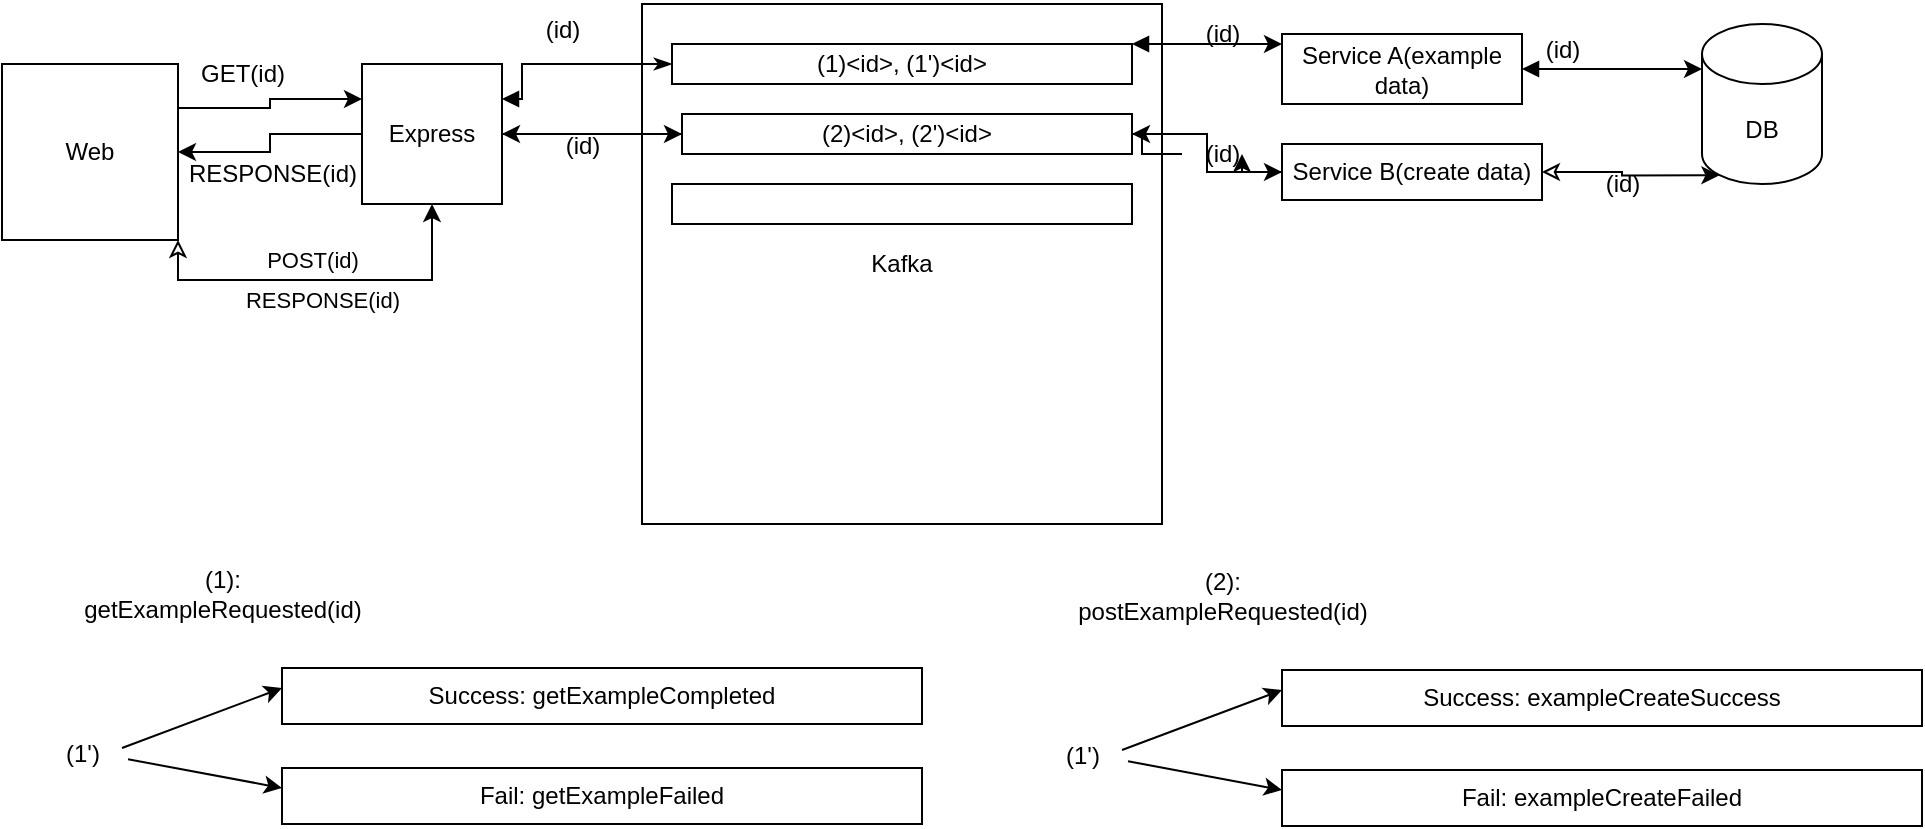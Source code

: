 <mxfile version="24.7.6">
  <diagram name="Trang-1" id="XgLnWz_J2M41_32EPGBo">
    <mxGraphModel dx="1901" dy="522" grid="1" gridSize="10" guides="1" tooltips="1" connect="1" arrows="1" fold="1" page="1" pageScale="1" pageWidth="827" pageHeight="1169" math="0" shadow="0">
      <root>
        <mxCell id="0" />
        <mxCell id="1" parent="0" />
        <mxCell id="T3QExzqAtfYwjSGKK7Z7-4" value="Kafka" style="whiteSpace=wrap;html=1;aspect=fixed;" vertex="1" parent="1">
          <mxGeometry x="210" y="12" width="260" height="260" as="geometry" />
        </mxCell>
        <mxCell id="T3QExzqAtfYwjSGKK7Z7-1" value="DB" style="shape=cylinder3;whiteSpace=wrap;html=1;boundedLbl=1;backgroundOutline=1;size=15;" vertex="1" parent="1">
          <mxGeometry x="740" y="22" width="60" height="80" as="geometry" />
        </mxCell>
        <mxCell id="T3QExzqAtfYwjSGKK7Z7-9" style="edgeStyle=orthogonalEdgeStyle;rounded=0;orthogonalLoop=1;jettySize=auto;html=1;exitX=1;exitY=0.25;exitDx=0;exitDy=0;entryX=0;entryY=0.25;entryDx=0;entryDy=0;" edge="1" parent="1" source="T3QExzqAtfYwjSGKK7Z7-2" target="T3QExzqAtfYwjSGKK7Z7-3">
          <mxGeometry relative="1" as="geometry" />
        </mxCell>
        <mxCell id="T3QExzqAtfYwjSGKK7Z7-38" style="edgeStyle=orthogonalEdgeStyle;rounded=0;orthogonalLoop=1;jettySize=auto;html=1;exitX=1;exitY=1;exitDx=0;exitDy=0;entryX=0.5;entryY=1;entryDx=0;entryDy=0;startArrow=classic;startFill=0;" edge="1" parent="1" source="T3QExzqAtfYwjSGKK7Z7-2" target="T3QExzqAtfYwjSGKK7Z7-3">
          <mxGeometry relative="1" as="geometry" />
        </mxCell>
        <mxCell id="T3QExzqAtfYwjSGKK7Z7-39" value="POST(id)" style="edgeLabel;html=1;align=center;verticalAlign=middle;resizable=0;points=[];" vertex="1" connectable="0" parent="T3QExzqAtfYwjSGKK7Z7-38">
          <mxGeometry x="0.008" y="4" relative="1" as="geometry">
            <mxPoint x="-6" y="-6" as="offset" />
          </mxGeometry>
        </mxCell>
        <mxCell id="T3QExzqAtfYwjSGKK7Z7-47" value="RESPONSE(id)" style="edgeLabel;html=1;align=center;verticalAlign=middle;resizable=0;points=[];" vertex="1" connectable="0" parent="T3QExzqAtfYwjSGKK7Z7-38">
          <mxGeometry x="0.008" y="4" relative="1" as="geometry">
            <mxPoint x="-1" y="14" as="offset" />
          </mxGeometry>
        </mxCell>
        <mxCell id="T3QExzqAtfYwjSGKK7Z7-2" value="Web" style="whiteSpace=wrap;html=1;aspect=fixed;" vertex="1" parent="1">
          <mxGeometry x="-110" y="42" width="88" height="88" as="geometry" />
        </mxCell>
        <mxCell id="T3QExzqAtfYwjSGKK7Z7-12" style="edgeStyle=orthogonalEdgeStyle;rounded=0;orthogonalLoop=1;jettySize=auto;html=1;exitX=1;exitY=0.25;exitDx=0;exitDy=0;entryX=0;entryY=0.5;entryDx=0;entryDy=0;endArrow=classicThin;endFill=1;startArrow=block;startFill=1;" edge="1" parent="1" source="T3QExzqAtfYwjSGKK7Z7-3" target="T3QExzqAtfYwjSGKK7Z7-5">
          <mxGeometry relative="1" as="geometry">
            <Array as="points">
              <mxPoint x="150" y="60" />
              <mxPoint x="150" y="42" />
            </Array>
          </mxGeometry>
        </mxCell>
        <mxCell id="T3QExzqAtfYwjSGKK7Z7-26" style="edgeStyle=orthogonalEdgeStyle;rounded=0;orthogonalLoop=1;jettySize=auto;html=1;exitX=0;exitY=0.5;exitDx=0;exitDy=0;entryX=1;entryY=0.5;entryDx=0;entryDy=0;" edge="1" parent="1" source="T3QExzqAtfYwjSGKK7Z7-3" target="T3QExzqAtfYwjSGKK7Z7-2">
          <mxGeometry relative="1" as="geometry" />
        </mxCell>
        <mxCell id="T3QExzqAtfYwjSGKK7Z7-40" style="edgeStyle=orthogonalEdgeStyle;rounded=0;orthogonalLoop=1;jettySize=auto;html=1;" edge="1" parent="1" source="T3QExzqAtfYwjSGKK7Z7-3" target="T3QExzqAtfYwjSGKK7Z7-6">
          <mxGeometry relative="1" as="geometry" />
        </mxCell>
        <mxCell id="T3QExzqAtfYwjSGKK7Z7-3" value="Express" style="whiteSpace=wrap;html=1;aspect=fixed;" vertex="1" parent="1">
          <mxGeometry x="70" y="42" width="70" height="70" as="geometry" />
        </mxCell>
        <mxCell id="T3QExzqAtfYwjSGKK7Z7-17" value="" style="edgeStyle=orthogonalEdgeStyle;rounded=0;orthogonalLoop=1;jettySize=auto;html=1;startArrow=block;startFill=1;" edge="1" parent="1" source="T3QExzqAtfYwjSGKK7Z7-5" target="T3QExzqAtfYwjSGKK7Z7-14">
          <mxGeometry relative="1" as="geometry">
            <Array as="points">
              <mxPoint x="480" y="32" />
              <mxPoint x="480" y="32" />
            </Array>
          </mxGeometry>
        </mxCell>
        <mxCell id="T3QExzqAtfYwjSGKK7Z7-5" value="(1)&amp;lt;id&amp;gt;, (1&#39;)&amp;lt;id&amp;gt;" style="rounded=0;whiteSpace=wrap;html=1;" vertex="1" parent="1">
          <mxGeometry x="225" y="32" width="230" height="20" as="geometry" />
        </mxCell>
        <mxCell id="T3QExzqAtfYwjSGKK7Z7-42" style="edgeStyle=orthogonalEdgeStyle;rounded=0;orthogonalLoop=1;jettySize=auto;html=1;entryX=0;entryY=0.5;entryDx=0;entryDy=0;" edge="1" parent="1" source="T3QExzqAtfYwjSGKK7Z7-6" target="T3QExzqAtfYwjSGKK7Z7-41">
          <mxGeometry relative="1" as="geometry" />
        </mxCell>
        <mxCell id="T3QExzqAtfYwjSGKK7Z7-46" style="edgeStyle=orthogonalEdgeStyle;rounded=0;orthogonalLoop=1;jettySize=auto;html=1;entryX=1;entryY=0.5;entryDx=0;entryDy=0;" edge="1" parent="1" source="T3QExzqAtfYwjSGKK7Z7-6" target="T3QExzqAtfYwjSGKK7Z7-3">
          <mxGeometry relative="1" as="geometry" />
        </mxCell>
        <mxCell id="T3QExzqAtfYwjSGKK7Z7-6" value="(2)&amp;lt;id&amp;gt;, (2&#39;)&amp;lt;id&amp;gt;" style="rounded=0;whiteSpace=wrap;html=1;" vertex="1" parent="1">
          <mxGeometry x="230" y="67" width="225" height="20" as="geometry" />
        </mxCell>
        <mxCell id="T3QExzqAtfYwjSGKK7Z7-7" value="" style="rounded=0;whiteSpace=wrap;html=1;" vertex="1" parent="1">
          <mxGeometry x="225" y="102" width="230" height="20" as="geometry" />
        </mxCell>
        <mxCell id="T3QExzqAtfYwjSGKK7Z7-10" value="GET(id)" style="text;html=1;align=center;verticalAlign=middle;resizable=0;points=[];autosize=1;strokeColor=none;fillColor=none;" vertex="1" parent="1">
          <mxGeometry x="-25" y="32" width="70" height="30" as="geometry" />
        </mxCell>
        <mxCell id="T3QExzqAtfYwjSGKK7Z7-19" style="edgeStyle=orthogonalEdgeStyle;rounded=0;orthogonalLoop=1;jettySize=auto;html=1;exitX=1;exitY=0.5;exitDx=0;exitDy=0;startArrow=block;startFill=1;" edge="1" parent="1" source="T3QExzqAtfYwjSGKK7Z7-14" target="T3QExzqAtfYwjSGKK7Z7-1">
          <mxGeometry relative="1" as="geometry">
            <Array as="points">
              <mxPoint x="720" y="45" />
              <mxPoint x="720" y="45" />
            </Array>
          </mxGeometry>
        </mxCell>
        <mxCell id="T3QExzqAtfYwjSGKK7Z7-14" value="Service A(example data)" style="rounded=0;whiteSpace=wrap;html=1;" vertex="1" parent="1">
          <mxGeometry x="530" y="27" width="120" height="35" as="geometry" />
        </mxCell>
        <mxCell id="T3QExzqAtfYwjSGKK7Z7-18" value="(id)" style="text;html=1;align=center;verticalAlign=middle;resizable=0;points=[];autosize=1;strokeColor=none;fillColor=none;" vertex="1" parent="1">
          <mxGeometry x="480" y="12" width="40" height="30" as="geometry" />
        </mxCell>
        <mxCell id="T3QExzqAtfYwjSGKK7Z7-21" value="&lt;span style=&quot;text-wrap: wrap;&quot;&gt;(1): getExampleRequested(id)&lt;/span&gt;" style="text;html=1;align=center;verticalAlign=middle;resizable=0;points=[];autosize=1;strokeColor=none;fillColor=none;" vertex="1" parent="1">
          <mxGeometry x="-90" y="292" width="180" height="30" as="geometry" />
        </mxCell>
        <mxCell id="T3QExzqAtfYwjSGKK7Z7-27" value="RESPONSE(id)" style="text;html=1;align=center;verticalAlign=middle;resizable=0;points=[];autosize=1;strokeColor=none;fillColor=none;" vertex="1" parent="1">
          <mxGeometry x="-30" y="82" width="110" height="30" as="geometry" />
        </mxCell>
        <mxCell id="T3QExzqAtfYwjSGKK7Z7-29" value="(id)" style="text;html=1;align=center;verticalAlign=middle;resizable=0;points=[];autosize=1;strokeColor=none;fillColor=none;" vertex="1" parent="1">
          <mxGeometry x="150" y="10" width="40" height="30" as="geometry" />
        </mxCell>
        <mxCell id="T3QExzqAtfYwjSGKK7Z7-31" value="(id)" style="text;html=1;align=center;verticalAlign=middle;resizable=0;points=[];autosize=1;strokeColor=none;fillColor=none;" vertex="1" parent="1">
          <mxGeometry x="650" y="20" width="40" height="30" as="geometry" />
        </mxCell>
        <mxCell id="T3QExzqAtfYwjSGKK7Z7-32" value="(id)" style="text;html=1;align=center;verticalAlign=middle;resizable=0;points=[];autosize=1;strokeColor=none;fillColor=none;" vertex="1" parent="1">
          <mxGeometry x="680" y="87" width="40" height="30" as="geometry" />
        </mxCell>
        <mxCell id="T3QExzqAtfYwjSGKK7Z7-33" value="(1&#39;)" style="text;html=1;align=center;verticalAlign=middle;resizable=0;points=[];autosize=1;strokeColor=none;fillColor=none;" vertex="1" parent="1">
          <mxGeometry x="-90" y="372" width="40" height="30" as="geometry" />
        </mxCell>
        <mxCell id="T3QExzqAtfYwjSGKK7Z7-34" value="" style="endArrow=classic;html=1;rounded=0;" edge="1" parent="1">
          <mxGeometry width="50" height="50" relative="1" as="geometry">
            <mxPoint x="-50" y="384" as="sourcePoint" />
            <mxPoint x="30" y="354" as="targetPoint" />
          </mxGeometry>
        </mxCell>
        <mxCell id="T3QExzqAtfYwjSGKK7Z7-35" value="" style="endArrow=classic;html=1;rounded=0;exitX=1.075;exitY=0.587;exitDx=0;exitDy=0;exitPerimeter=0;" edge="1" parent="1" source="T3QExzqAtfYwjSGKK7Z7-33">
          <mxGeometry width="50" height="50" relative="1" as="geometry">
            <mxPoint x="-50" y="404" as="sourcePoint" />
            <mxPoint x="30" y="404" as="targetPoint" />
          </mxGeometry>
        </mxCell>
        <mxCell id="T3QExzqAtfYwjSGKK7Z7-36" value="Success: getExampleCompleted" style="rounded=0;whiteSpace=wrap;html=1;" vertex="1" parent="1">
          <mxGeometry x="30" y="344" width="320" height="28" as="geometry" />
        </mxCell>
        <mxCell id="T3QExzqAtfYwjSGKK7Z7-37" value="Fail: getExampleFailed" style="rounded=0;whiteSpace=wrap;html=1;" vertex="1" parent="1">
          <mxGeometry x="30" y="394" width="320" height="28" as="geometry" />
        </mxCell>
        <mxCell id="T3QExzqAtfYwjSGKK7Z7-45" style="edgeStyle=orthogonalEdgeStyle;rounded=0;orthogonalLoop=1;jettySize=auto;html=1;" edge="1" parent="1" source="T3QExzqAtfYwjSGKK7Z7-24" target="T3QExzqAtfYwjSGKK7Z7-6">
          <mxGeometry relative="1" as="geometry" />
        </mxCell>
        <mxCell id="T3QExzqAtfYwjSGKK7Z7-41" value="Service B(create data)" style="rounded=0;whiteSpace=wrap;html=1;" vertex="1" parent="1">
          <mxGeometry x="530" y="82" width="130" height="28" as="geometry" />
        </mxCell>
        <mxCell id="T3QExzqAtfYwjSGKK7Z7-43" style="edgeStyle=orthogonalEdgeStyle;rounded=0;orthogonalLoop=1;jettySize=auto;html=1;entryX=0.145;entryY=1;entryDx=0;entryDy=-4.35;entryPerimeter=0;startArrow=classic;startFill=0;" edge="1" parent="1" source="T3QExzqAtfYwjSGKK7Z7-41" target="T3QExzqAtfYwjSGKK7Z7-1">
          <mxGeometry relative="1" as="geometry" />
        </mxCell>
        <mxCell id="T3QExzqAtfYwjSGKK7Z7-48" value="" style="edgeStyle=orthogonalEdgeStyle;rounded=0;orthogonalLoop=1;jettySize=auto;html=1;" edge="1" parent="1" source="T3QExzqAtfYwjSGKK7Z7-41" target="T3QExzqAtfYwjSGKK7Z7-24">
          <mxGeometry relative="1" as="geometry">
            <mxPoint x="530" y="96" as="sourcePoint" />
            <mxPoint x="455" y="77" as="targetPoint" />
          </mxGeometry>
        </mxCell>
        <mxCell id="T3QExzqAtfYwjSGKK7Z7-24" value="(id)" style="text;html=1;align=center;verticalAlign=middle;resizable=0;points=[];autosize=1;strokeColor=none;fillColor=none;" vertex="1" parent="1">
          <mxGeometry x="480" y="72" width="40" height="30" as="geometry" />
        </mxCell>
        <mxCell id="T3QExzqAtfYwjSGKK7Z7-52" value="(id)" style="text;html=1;align=center;verticalAlign=middle;resizable=0;points=[];autosize=1;strokeColor=none;fillColor=none;" vertex="1" parent="1">
          <mxGeometry x="160" y="68" width="40" height="30" as="geometry" />
        </mxCell>
        <mxCell id="T3QExzqAtfYwjSGKK7Z7-58" value="&lt;span style=&quot;text-wrap: wrap;&quot;&gt;(2): postExampleRequested(id)&lt;/span&gt;" style="text;html=1;align=center;verticalAlign=middle;resizable=0;points=[];autosize=1;strokeColor=none;fillColor=none;" vertex="1" parent="1">
          <mxGeometry x="405" y="293" width="190" height="30" as="geometry" />
        </mxCell>
        <mxCell id="T3QExzqAtfYwjSGKK7Z7-59" value="(1&#39;)" style="text;html=1;align=center;verticalAlign=middle;resizable=0;points=[];autosize=1;strokeColor=none;fillColor=none;" vertex="1" parent="1">
          <mxGeometry x="410" y="373" width="40" height="30" as="geometry" />
        </mxCell>
        <mxCell id="T3QExzqAtfYwjSGKK7Z7-60" value="" style="endArrow=classic;html=1;rounded=0;" edge="1" parent="1">
          <mxGeometry width="50" height="50" relative="1" as="geometry">
            <mxPoint x="450" y="385" as="sourcePoint" />
            <mxPoint x="530" y="355" as="targetPoint" />
          </mxGeometry>
        </mxCell>
        <mxCell id="T3QExzqAtfYwjSGKK7Z7-61" value="" style="endArrow=classic;html=1;rounded=0;exitX=1.075;exitY=0.587;exitDx=0;exitDy=0;exitPerimeter=0;" edge="1" source="T3QExzqAtfYwjSGKK7Z7-59" parent="1">
          <mxGeometry width="50" height="50" relative="1" as="geometry">
            <mxPoint x="450" y="405" as="sourcePoint" />
            <mxPoint x="530" y="405" as="targetPoint" />
          </mxGeometry>
        </mxCell>
        <mxCell id="T3QExzqAtfYwjSGKK7Z7-62" value="Success: exampleCreateSuccess" style="rounded=0;whiteSpace=wrap;html=1;" vertex="1" parent="1">
          <mxGeometry x="530" y="345" width="320" height="28" as="geometry" />
        </mxCell>
        <mxCell id="T3QExzqAtfYwjSGKK7Z7-63" value="Fail: exampleCreateFailed" style="rounded=0;whiteSpace=wrap;html=1;" vertex="1" parent="1">
          <mxGeometry x="530" y="395" width="320" height="28" as="geometry" />
        </mxCell>
      </root>
    </mxGraphModel>
  </diagram>
</mxfile>
